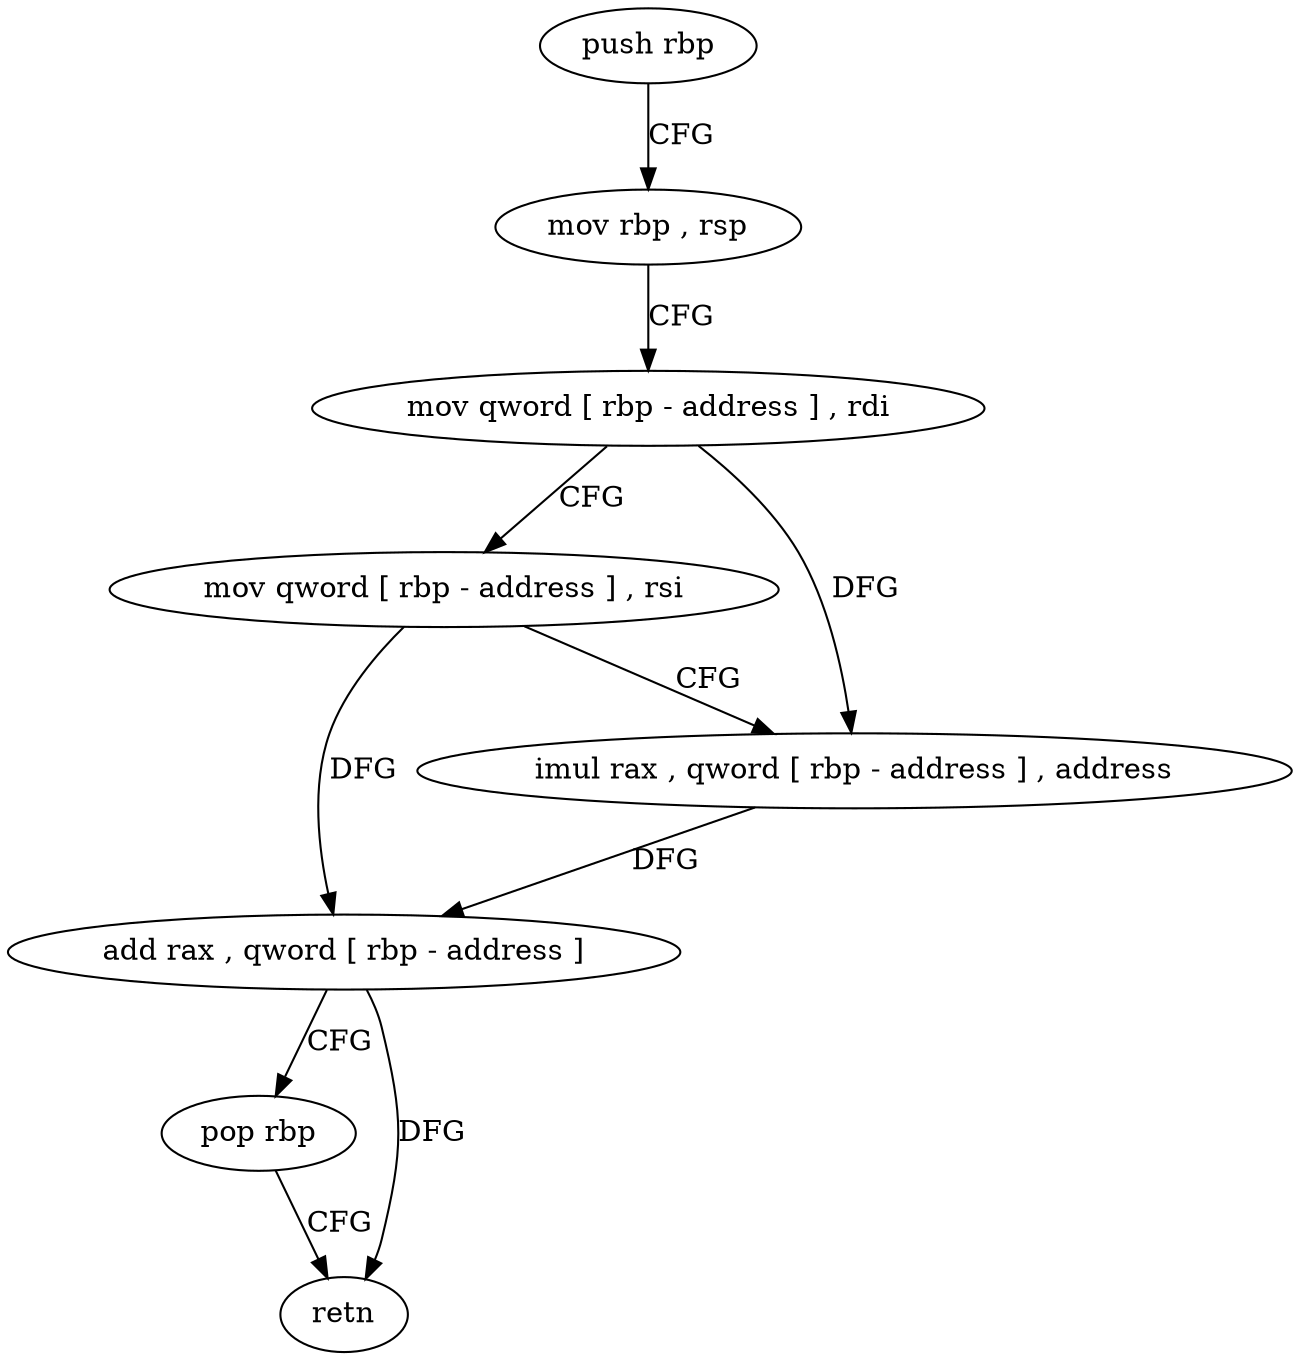 digraph "func" {
"4255808" [label = "push rbp" ]
"4255809" [label = "mov rbp , rsp" ]
"4255812" [label = "mov qword [ rbp - address ] , rdi" ]
"4255816" [label = "mov qword [ rbp - address ] , rsi" ]
"4255820" [label = "imul rax , qword [ rbp - address ] , address" ]
"4255828" [label = "add rax , qword [ rbp - address ]" ]
"4255832" [label = "pop rbp" ]
"4255833" [label = "retn" ]
"4255808" -> "4255809" [ label = "CFG" ]
"4255809" -> "4255812" [ label = "CFG" ]
"4255812" -> "4255816" [ label = "CFG" ]
"4255812" -> "4255820" [ label = "DFG" ]
"4255816" -> "4255820" [ label = "CFG" ]
"4255816" -> "4255828" [ label = "DFG" ]
"4255820" -> "4255828" [ label = "DFG" ]
"4255828" -> "4255832" [ label = "CFG" ]
"4255828" -> "4255833" [ label = "DFG" ]
"4255832" -> "4255833" [ label = "CFG" ]
}
